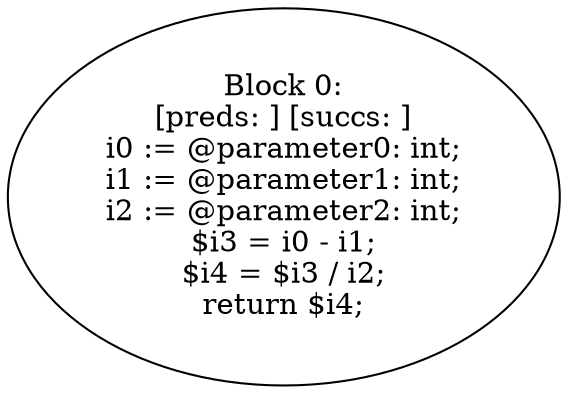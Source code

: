 digraph "unitGraph" {
    "Block 0:
[preds: ] [succs: ]
i0 := @parameter0: int;
i1 := @parameter1: int;
i2 := @parameter2: int;
$i3 = i0 - i1;
$i4 = $i3 / i2;
return $i4;
"
}
